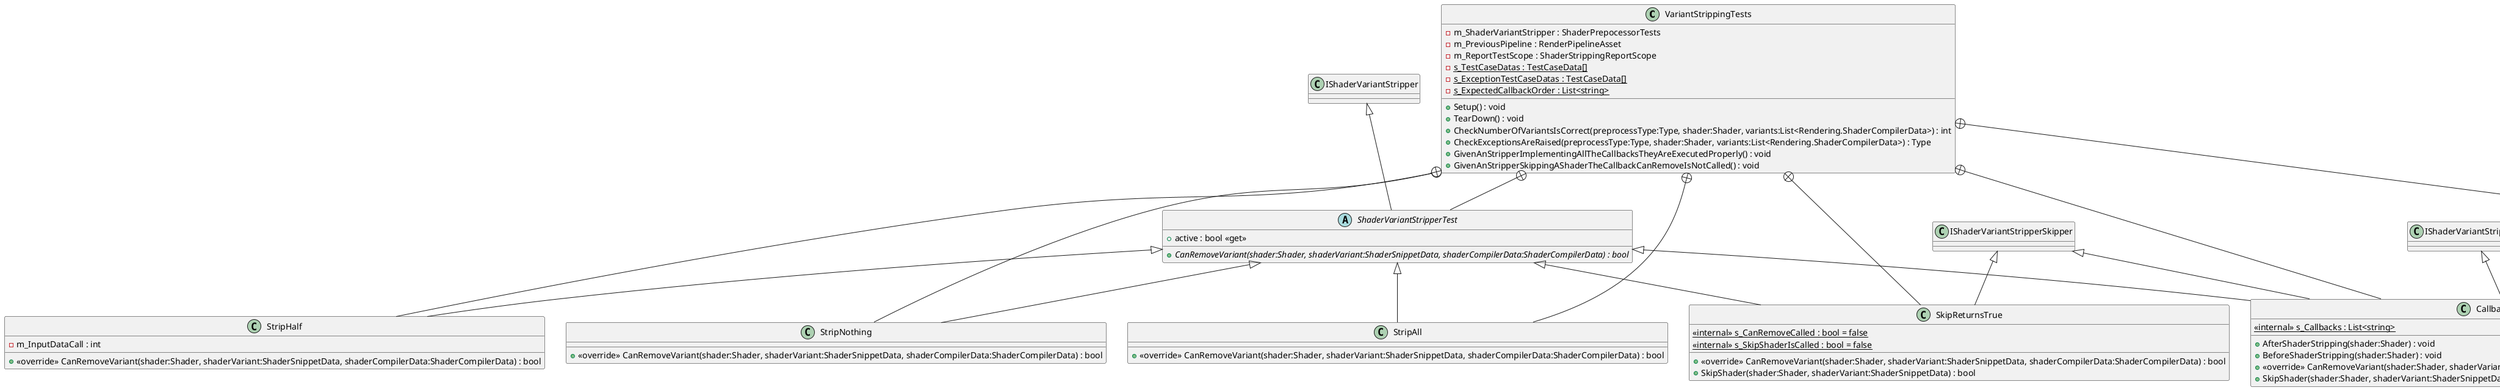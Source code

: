 @startuml
class VariantStrippingTests {
    - m_ShaderVariantStripper : ShaderPrepocessorTests
    - m_PreviousPipeline : RenderPipelineAsset
    - m_ReportTestScope : ShaderStrippingReportScope
    + Setup() : void
    + TearDown() : void
    {static} - s_TestCaseDatas : TestCaseData[]
    + CheckNumberOfVariantsIsCorrect(preprocessType:Type, shader:Shader, variants:List<Rendering.ShaderCompilerData>) : int
    {static} - s_ExceptionTestCaseDatas : TestCaseData[]
    + CheckExceptionsAreRaised(preprocessType:Type, shader:Shader, variants:List<Rendering.ShaderCompilerData>) : Type
    {static} - s_ExpectedCallbackOrder : List<string>
    + GivenAnStripperImplementingAllTheCallbacksTheyAreExecutedProperly() : void
    + GivenAnStripperSkippingAShaderTheCallbackCanRemoveIsNotCalled() : void
}
abstract class ShaderVariantStripperTest {
    + active : bool <<get>>
    + {abstract} CanRemoveVariant(shader:Shader, shaderVariant:ShaderSnippetData, shaderCompilerData:ShaderCompilerData) : bool
}
class StripHalf {
    - m_InputDataCall : int
    + <<override>> CanRemoveVariant(shader:Shader, shaderVariant:ShaderSnippetData, shaderCompilerData:ShaderCompilerData) : bool
}
class StripNothing {
    + <<override>> CanRemoveVariant(shader:Shader, shaderVariant:ShaderSnippetData, shaderCompilerData:ShaderCompilerData) : bool
}
class StripAll {
    + <<override>> CanRemoveVariant(shader:Shader, shaderVariant:ShaderSnippetData, shaderCompilerData:ShaderCompilerData) : bool
}
class CallbacksAreCalledStripper {
    <<internal>> {static} s_Callbacks : List<string>
    + AfterShaderStripping(shader:Shader) : void
    + BeforeShaderStripping(shader:Shader) : void
    + <<override>> CanRemoveVariant(shader:Shader, shaderVariant:ShaderSnippetData, shaderCompilerData:ShaderCompilerData) : bool
    + SkipShader(shader:Shader, shaderVariant:ShaderSnippetData) : bool
}
class SkipReturnsTrue {
    <<internal>> {static} s_CanRemoveCalled : bool = false
    <<internal>> {static} s_SkipShaderIsCalled : bool = false
    + <<override>> CanRemoveVariant(shader:Shader, shaderVariant:ShaderSnippetData, shaderCompilerData:ShaderCompilerData) : bool
    + SkipShader(shader:Shader, shaderVariant:ShaderSnippetData) : bool
}
class ShaderPrepocessorTests {
    + ShaderPrepocessorTests(type:Type)
    + TryProcessShader(shader:Shader, snippet:ShaderSnippetData, inputData:IList<ShaderCompilerData>, error:Exception) : bool
}
VariantStrippingTests +-- ShaderVariantStripperTest
IShaderVariantStripper <|-- ShaderVariantStripperTest
VariantStrippingTests +-- StripHalf
ShaderVariantStripperTest <|-- StripHalf
VariantStrippingTests +-- StripNothing
ShaderVariantStripperTest <|-- StripNothing
VariantStrippingTests +-- StripAll
ShaderVariantStripperTest <|-- StripAll
VariantStrippingTests +-- CallbacksAreCalledStripper
ShaderVariantStripperTest <|-- CallbacksAreCalledStripper
IShaderVariantStripperScope <|-- CallbacksAreCalledStripper
IShaderVariantStripperSkipper <|-- CallbacksAreCalledStripper
VariantStrippingTests +-- SkipReturnsTrue
ShaderVariantStripperTest <|-- SkipReturnsTrue
IShaderVariantStripperSkipper <|-- SkipReturnsTrue
VariantStrippingTests +-- ShaderPrepocessorTests
"ShaderPreprocessor`2" "<Shader,ShaderSnippetData>" <|-- ShaderPrepocessorTests
@enduml
